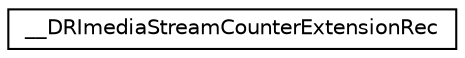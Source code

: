 digraph "Graphe hiérarchique des classes"
{
  edge [fontname="Helvetica",fontsize="10",labelfontname="Helvetica",labelfontsize="10"];
  node [fontname="Helvetica",fontsize="10",shape=record];
  rankdir="LR";
  Node1 [label="__DRImediaStreamCounterExtensionRec",height=0.2,width=0.4,color="black", fillcolor="white", style="filled",URL="$struct_____d_r_imedia_stream_counter_extension_rec.html"];
}
